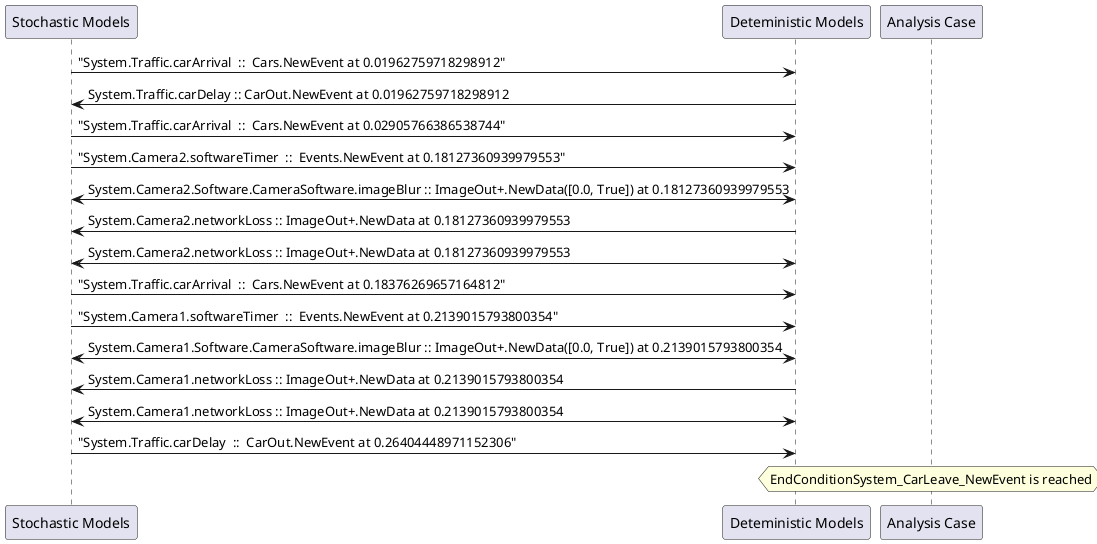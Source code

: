 
	@startuml
	participant "Stochastic Models" as stochmodel
	participant "Deteministic Models" as detmodel
	participant "Analysis Case" as analysis
	{6514_stop} stochmodel -> detmodel : "System.Traffic.carArrival  ::  Cars.NewEvent at 0.01962759718298912"
{6521_start} detmodel -> stochmodel : System.Traffic.carDelay :: CarOut.NewEvent at 0.01962759718298912
{6515_stop} stochmodel -> detmodel : "System.Traffic.carArrival  ::  Cars.NewEvent at 0.02905766386538744"
{6498_stop} stochmodel -> detmodel : "System.Camera2.softwareTimer  ::  Events.NewEvent at 0.18127360939979553"
detmodel <-> stochmodel : System.Camera2.Software.CameraSoftware.imageBlur :: ImageOut+.NewData([0.0, True]) at 0.18127360939979553
detmodel -> stochmodel : System.Camera2.networkLoss :: ImageOut+.NewData at 0.18127360939979553
detmodel <-> stochmodel : System.Camera2.networkLoss :: ImageOut+.NewData at 0.18127360939979553
{6516_stop} stochmodel -> detmodel : "System.Traffic.carArrival  ::  Cars.NewEvent at 0.18376269657164812"
{6483_stop} stochmodel -> detmodel : "System.Camera1.softwareTimer  ::  Events.NewEvent at 0.2139015793800354"
detmodel <-> stochmodel : System.Camera1.Software.CameraSoftware.imageBlur :: ImageOut+.NewData([0.0, True]) at 0.2139015793800354
detmodel -> stochmodel : System.Camera1.networkLoss :: ImageOut+.NewData at 0.2139015793800354
detmodel <-> stochmodel : System.Camera1.networkLoss :: ImageOut+.NewData at 0.2139015793800354
{6521_stop} stochmodel -> detmodel : "System.Traffic.carDelay  ::  CarOut.NewEvent at 0.26404448971152306"
{6521_start} <-> {6521_stop} : delay
hnote over analysis 
EndConditionSystem_CarLeave_NewEvent is reached
endnote
@enduml